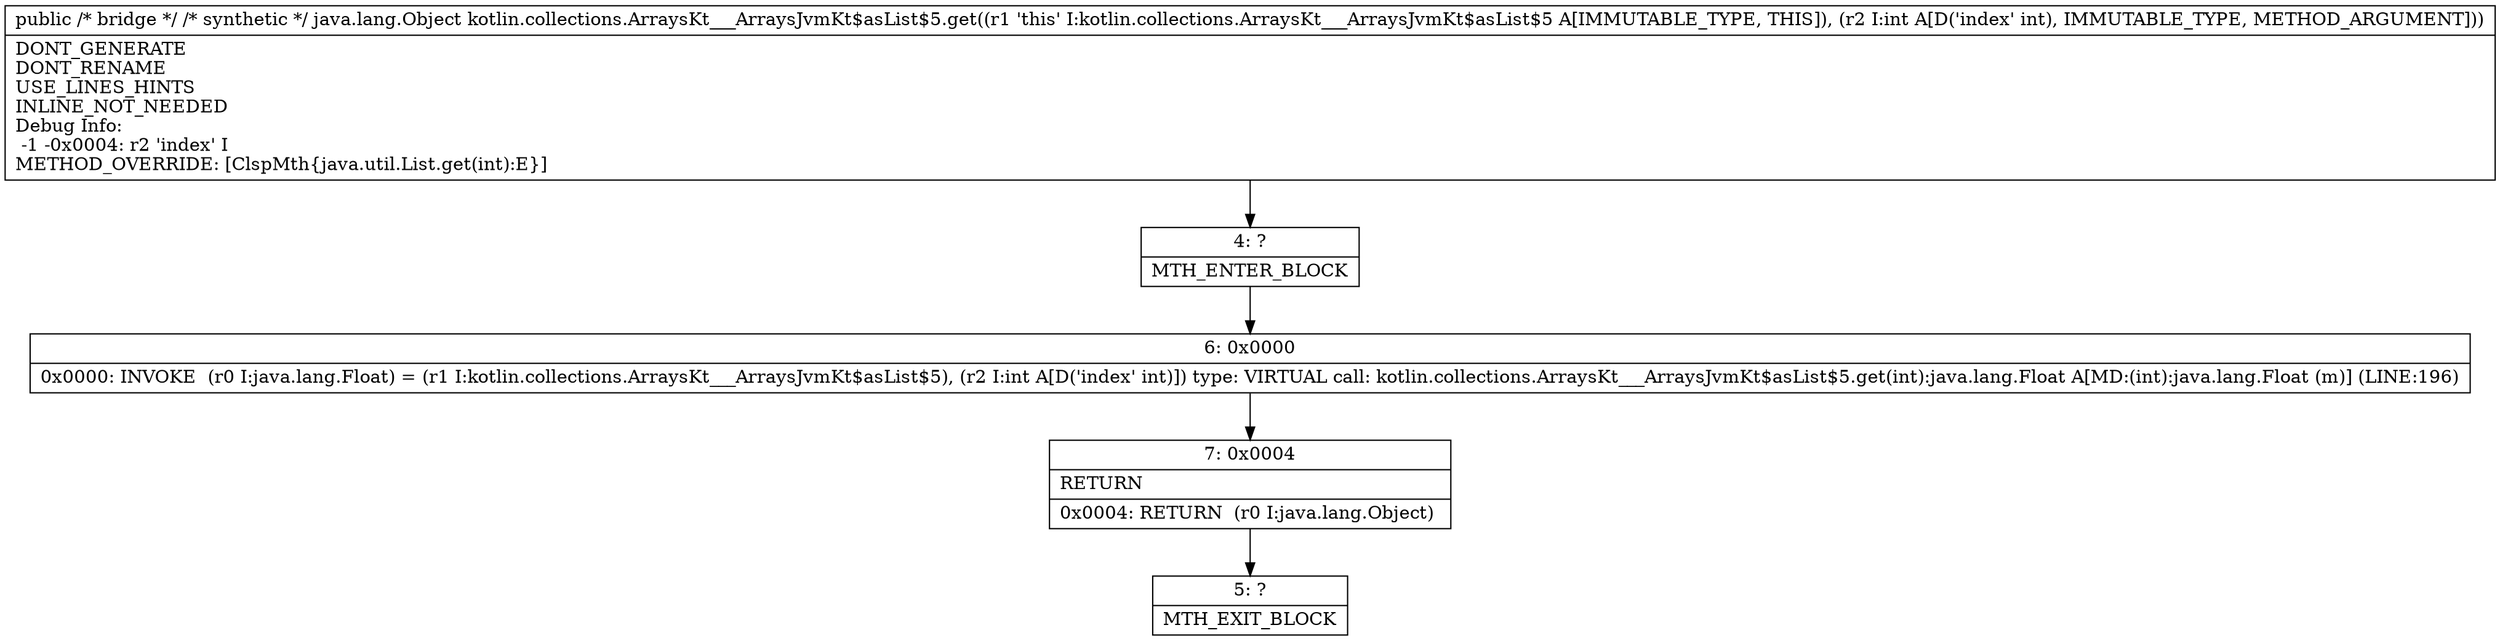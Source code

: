 digraph "CFG forkotlin.collections.ArraysKt___ArraysJvmKt$asList$5.get(I)Ljava\/lang\/Object;" {
Node_4 [shape=record,label="{4\:\ ?|MTH_ENTER_BLOCK\l}"];
Node_6 [shape=record,label="{6\:\ 0x0000|0x0000: INVOKE  (r0 I:java.lang.Float) = (r1 I:kotlin.collections.ArraysKt___ArraysJvmKt$asList$5), (r2 I:int A[D('index' int)]) type: VIRTUAL call: kotlin.collections.ArraysKt___ArraysJvmKt$asList$5.get(int):java.lang.Float A[MD:(int):java.lang.Float (m)] (LINE:196)\l}"];
Node_7 [shape=record,label="{7\:\ 0x0004|RETURN\l|0x0004: RETURN  (r0 I:java.lang.Object) \l}"];
Node_5 [shape=record,label="{5\:\ ?|MTH_EXIT_BLOCK\l}"];
MethodNode[shape=record,label="{public \/* bridge *\/ \/* synthetic *\/ java.lang.Object kotlin.collections.ArraysKt___ArraysJvmKt$asList$5.get((r1 'this' I:kotlin.collections.ArraysKt___ArraysJvmKt$asList$5 A[IMMUTABLE_TYPE, THIS]), (r2 I:int A[D('index' int), IMMUTABLE_TYPE, METHOD_ARGUMENT]))  | DONT_GENERATE\lDONT_RENAME\lUSE_LINES_HINTS\lINLINE_NOT_NEEDED\lDebug Info:\l  \-1 \-0x0004: r2 'index' I\lMETHOD_OVERRIDE: [ClspMth\{java.util.List.get(int):E\}]\l}"];
MethodNode -> Node_4;Node_4 -> Node_6;
Node_6 -> Node_7;
Node_7 -> Node_5;
}

